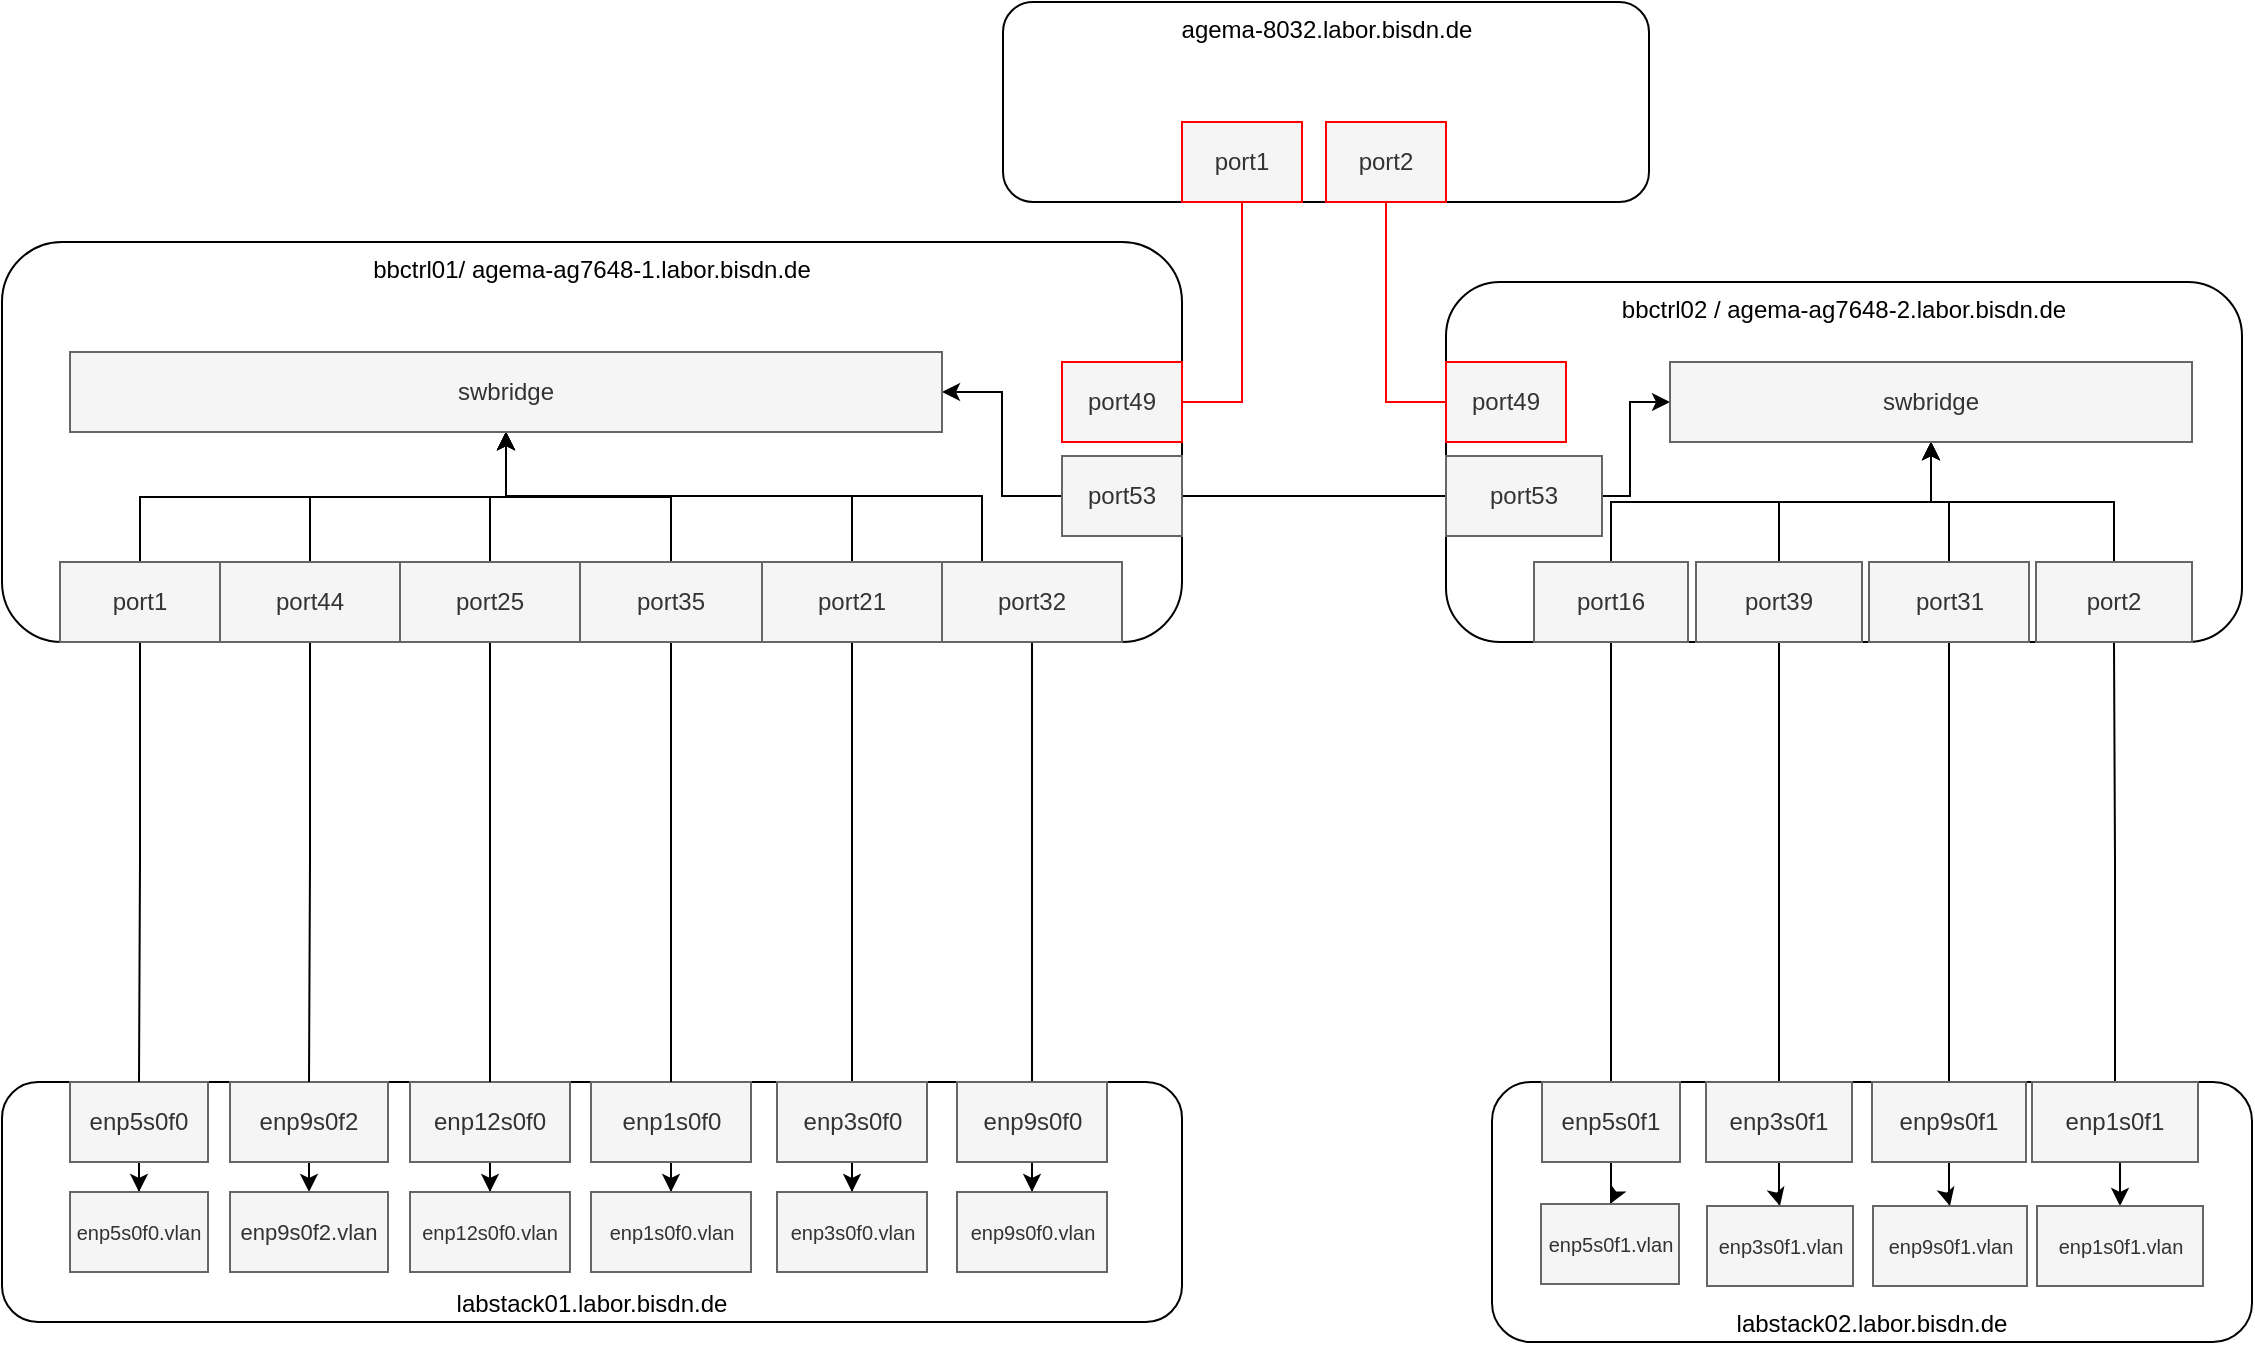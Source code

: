 <mxfile version="11.0.2" type="device"><diagram id="lsZQ-V2RDHxiX4NjPRCJ" name="Page-1"><mxGraphModel dx="2090" dy="1744" grid="1" gridSize="10" guides="1" tooltips="1" connect="1" arrows="1" fold="1" page="1" pageScale="1" pageWidth="850" pageHeight="1100" math="0" shadow="0"><root><mxCell id="0"/><mxCell id="1" parent="0"/><mxCell id="KH5JVCjH7knFbyc798EE-2" value="labstack01.labor.bisdn.de" style="rounded=1;whiteSpace=wrap;html=1;verticalAlign=bottom;" vertex="1" parent="1"><mxGeometry x="-360" y="280" width="590" height="120" as="geometry"/></mxCell><mxCell id="KH5JVCjH7knFbyc798EE-3" value="&lt;div&gt;labstack02.labor.bisdn.de&lt;/div&gt;" style="rounded=1;whiteSpace=wrap;html=1;verticalAlign=bottom;" vertex="1" parent="1"><mxGeometry x="385" y="280" width="380" height="130" as="geometry"/></mxCell><mxCell id="KH5JVCjH7knFbyc798EE-4" style="edgeStyle=orthogonalEdgeStyle;rounded=0;orthogonalLoop=1;jettySize=auto;html=1;exitX=0.5;exitY=0;exitDx=0;exitDy=0;entryX=0.5;entryY=1;entryDx=0;entryDy=0;endArrow=none;endFill=0;endSize=18;" edge="1" parent="1" source="KH5JVCjH7knFbyc798EE-5" target="KH5JVCjH7knFbyc798EE-22"><mxGeometry relative="1" as="geometry"/></mxCell><mxCell id="KH5JVCjH7knFbyc798EE-86" value="" style="edgeStyle=orthogonalEdgeStyle;rounded=0;orthogonalLoop=1;jettySize=auto;html=1;" edge="1" parent="1" source="KH5JVCjH7knFbyc798EE-5" target="KH5JVCjH7knFbyc798EE-85"><mxGeometry relative="1" as="geometry"/></mxCell><mxCell id="KH5JVCjH7knFbyc798EE-5" value="enp5s0f1" style="rounded=0;whiteSpace=wrap;html=1;fillColor=#f5f5f5;strokeColor=#666666;fontColor=#333333;" vertex="1" parent="1"><mxGeometry x="410" y="280" width="69" height="40" as="geometry"/></mxCell><mxCell id="KH5JVCjH7knFbyc798EE-85" value="&lt;font style=&quot;font-size: 10px&quot;&gt;enp5s0f1.vlan&lt;/font&gt;" style="rounded=0;whiteSpace=wrap;html=1;fillColor=#f5f5f5;strokeColor=#666666;fontColor=#333333;" vertex="1" parent="1"><mxGeometry x="409.5" y="341" width="69" height="40" as="geometry"/></mxCell><mxCell id="KH5JVCjH7knFbyc798EE-6" style="edgeStyle=orthogonalEdgeStyle;rounded=0;orthogonalLoop=1;jettySize=auto;html=1;exitX=0.5;exitY=0;exitDx=0;exitDy=0;entryX=0.5;entryY=1;entryDx=0;entryDy=0;endArrow=none;endFill=0;endSize=18;" edge="1" parent="1" source="KH5JVCjH7knFbyc798EE-7" target="KH5JVCjH7knFbyc798EE-23"><mxGeometry relative="1" as="geometry"/></mxCell><mxCell id="KH5JVCjH7knFbyc798EE-89" value="" style="edgeStyle=orthogonalEdgeStyle;rounded=0;orthogonalLoop=1;jettySize=auto;html=1;" edge="1" parent="1" source="KH5JVCjH7knFbyc798EE-7" target="KH5JVCjH7knFbyc798EE-88"><mxGeometry relative="1" as="geometry"/></mxCell><mxCell id="KH5JVCjH7knFbyc798EE-7" value="enp3s0f1" style="rounded=0;whiteSpace=wrap;html=1;fillColor=#f5f5f5;strokeColor=#666666;fontColor=#333333;" vertex="1" parent="1"><mxGeometry x="492" y="280" width="73" height="40" as="geometry"/></mxCell><mxCell id="KH5JVCjH7knFbyc798EE-88" value="&lt;font style=&quot;font-size: 10px&quot;&gt;enp3s0f1.vlan&lt;/font&gt;" style="rounded=0;whiteSpace=wrap;html=1;fillColor=#f5f5f5;strokeColor=#666666;fontColor=#333333;" vertex="1" parent="1"><mxGeometry x="492.5" y="342" width="73" height="40" as="geometry"/></mxCell><mxCell id="KH5JVCjH7knFbyc798EE-8" style="edgeStyle=orthogonalEdgeStyle;rounded=0;orthogonalLoop=1;jettySize=auto;html=1;exitX=0.5;exitY=0;exitDx=0;exitDy=0;entryX=0.5;entryY=1;entryDx=0;entryDy=0;endArrow=none;endFill=0;endSize=18;" edge="1" parent="1" source="KH5JVCjH7knFbyc798EE-9" target="KH5JVCjH7knFbyc798EE-24"><mxGeometry relative="1" as="geometry"/></mxCell><mxCell id="KH5JVCjH7knFbyc798EE-93" style="edgeStyle=orthogonalEdgeStyle;rounded=0;orthogonalLoop=1;jettySize=auto;html=1;exitX=0.5;exitY=1;exitDx=0;exitDy=0;entryX=0.5;entryY=0;entryDx=0;entryDy=0;" edge="1" parent="1" source="KH5JVCjH7knFbyc798EE-9" target="KH5JVCjH7knFbyc798EE-92"><mxGeometry relative="1" as="geometry"/></mxCell><mxCell id="KH5JVCjH7knFbyc798EE-9" value="enp1s0f1" style="rounded=0;whiteSpace=wrap;html=1;fillColor=#f5f5f5;strokeColor=#666666;fontColor=#333333;" vertex="1" parent="1"><mxGeometry x="655" y="280" width="83" height="40" as="geometry"/></mxCell><mxCell id="KH5JVCjH7knFbyc798EE-92" value="&lt;font style=&quot;font-size: 10px&quot;&gt;enp1s0f1.vlan&lt;br&gt;&lt;/font&gt;" style="rounded=0;whiteSpace=wrap;html=1;fillColor=#f5f5f5;strokeColor=#666666;fontColor=#333333;" vertex="1" parent="1"><mxGeometry x="657.5" y="342" width="83" height="40" as="geometry"/></mxCell><mxCell id="KH5JVCjH7knFbyc798EE-10" style="edgeStyle=orthogonalEdgeStyle;rounded=0;orthogonalLoop=1;jettySize=auto;html=1;exitX=0.5;exitY=0;exitDx=0;exitDy=0;entryX=0.5;entryY=1;entryDx=0;entryDy=0;endArrow=none;endFill=0;endSize=18;" edge="1" parent="1" source="KH5JVCjH7knFbyc798EE-11" target="KH5JVCjH7knFbyc798EE-25"><mxGeometry relative="1" as="geometry"/></mxCell><mxCell id="KH5JVCjH7knFbyc798EE-91" value="" style="edgeStyle=orthogonalEdgeStyle;rounded=0;orthogonalLoop=1;jettySize=auto;html=1;" edge="1" parent="1" source="KH5JVCjH7knFbyc798EE-11" target="KH5JVCjH7knFbyc798EE-90"><mxGeometry relative="1" as="geometry"/></mxCell><mxCell id="KH5JVCjH7knFbyc798EE-11" value="&lt;div&gt;enp9s0f1&lt;/div&gt;" style="rounded=0;whiteSpace=wrap;html=1;fillColor=#f5f5f5;strokeColor=#666666;fontColor=#333333;" vertex="1" parent="1"><mxGeometry x="575" y="280" width="77" height="40" as="geometry"/></mxCell><mxCell id="KH5JVCjH7knFbyc798EE-90" value="&lt;div&gt;&lt;font style=&quot;font-size: 10px&quot;&gt;enp9s0f1.vlan&lt;/font&gt;&lt;/div&gt;" style="rounded=0;whiteSpace=wrap;html=1;fillColor=#f5f5f5;strokeColor=#666666;fontColor=#333333;" vertex="1" parent="1"><mxGeometry x="575.5" y="342" width="77" height="40" as="geometry"/></mxCell><mxCell id="KH5JVCjH7knFbyc798EE-84" value="" style="edgeStyle=orthogonalEdgeStyle;rounded=0;orthogonalLoop=1;jettySize=auto;html=1;" edge="1" parent="1" source="KH5JVCjH7knFbyc798EE-12" target="KH5JVCjH7knFbyc798EE-83"><mxGeometry relative="1" as="geometry"/></mxCell><mxCell id="KH5JVCjH7knFbyc798EE-12" value="enp5s0f0" style="rounded=0;whiteSpace=wrap;html=1;fillColor=#f5f5f5;strokeColor=#666666;fontColor=#333333;direction=west;" vertex="1" parent="1"><mxGeometry x="-326" y="280" width="69" height="40" as="geometry"/></mxCell><mxCell id="KH5JVCjH7knFbyc798EE-83" value="&lt;font style=&quot;font-size: 10px&quot;&gt;enp5s0f0.vlan&lt;/font&gt;" style="rounded=0;whiteSpace=wrap;html=1;fillColor=#f5f5f5;strokeColor=#666666;fontColor=#333333;direction=west;" vertex="1" parent="1"><mxGeometry x="-326" y="335" width="69" height="40" as="geometry"/></mxCell><mxCell id="KH5JVCjH7knFbyc798EE-82" style="edgeStyle=orthogonalEdgeStyle;rounded=0;orthogonalLoop=1;jettySize=auto;html=1;exitX=0.5;exitY=0;exitDx=0;exitDy=0;entryX=0.5;entryY=1;entryDx=0;entryDy=0;" edge="1" parent="1" source="KH5JVCjH7knFbyc798EE-13" target="KH5JVCjH7knFbyc798EE-72"><mxGeometry relative="1" as="geometry"/></mxCell><mxCell id="KH5JVCjH7knFbyc798EE-13" value="enp9s0f2" style="rounded=0;whiteSpace=wrap;html=1;fillColor=#f5f5f5;strokeColor=#666666;fontColor=#333333;direction=west;" vertex="1" parent="1"><mxGeometry x="-246" y="280" width="79" height="40" as="geometry"/></mxCell><mxCell id="KH5JVCjH7knFbyc798EE-72" value="&lt;font style=&quot;font-size: 11px&quot;&gt;enp9s0f2.vlan&lt;/font&gt;" style="rounded=0;whiteSpace=wrap;html=1;fillColor=#f5f5f5;strokeColor=#666666;fontColor=#333333;direction=west;" vertex="1" parent="1"><mxGeometry x="-246" y="335" width="79" height="40" as="geometry"/></mxCell><mxCell id="KH5JVCjH7knFbyc798EE-77" value="" style="edgeStyle=orthogonalEdgeStyle;rounded=0;orthogonalLoop=1;jettySize=auto;html=1;" edge="1" parent="1" source="KH5JVCjH7knFbyc798EE-14" target="KH5JVCjH7knFbyc798EE-76"><mxGeometry relative="1" as="geometry"/></mxCell><mxCell id="KH5JVCjH7knFbyc798EE-14" value="enp1s0f0" style="rounded=0;whiteSpace=wrap;html=1;fillColor=#f5f5f5;strokeColor=#666666;fontColor=#333333;direction=west;" vertex="1" parent="1"><mxGeometry x="-65.5" y="280" width="80" height="40" as="geometry"/></mxCell><mxCell id="KH5JVCjH7knFbyc798EE-76" value="&lt;font style=&quot;font-size: 10px&quot;&gt;enp1s0f0.vlan&lt;/font&gt;" style="rounded=0;whiteSpace=wrap;html=1;fillColor=#f5f5f5;strokeColor=#666666;fontColor=#333333;direction=west;" vertex="1" parent="1"><mxGeometry x="-65.5" y="335" width="80" height="40" as="geometry"/></mxCell><mxCell id="KH5JVCjH7knFbyc798EE-75" value="" style="edgeStyle=orthogonalEdgeStyle;rounded=0;orthogonalLoop=1;jettySize=auto;html=1;" edge="1" parent="1" source="KH5JVCjH7knFbyc798EE-15" target="KH5JVCjH7knFbyc798EE-74"><mxGeometry relative="1" as="geometry"/></mxCell><mxCell id="KH5JVCjH7knFbyc798EE-15" value="&lt;div&gt;enp12s0f0&lt;/div&gt;" style="rounded=0;whiteSpace=wrap;html=1;fillColor=#f5f5f5;strokeColor=#666666;fontColor=#333333;direction=west;" vertex="1" parent="1"><mxGeometry x="-156" y="280" width="80" height="40" as="geometry"/></mxCell><mxCell id="KH5JVCjH7knFbyc798EE-74" value="&lt;div&gt;&lt;font style=&quot;font-size: 10px&quot;&gt;enp12s0f0.vlan&lt;/font&gt;&lt;/div&gt;" style="rounded=0;whiteSpace=wrap;html=1;fillColor=#f5f5f5;strokeColor=#666666;fontColor=#333333;direction=west;" vertex="1" parent="1"><mxGeometry x="-156" y="335" width="80" height="40" as="geometry"/></mxCell><mxCell id="KH5JVCjH7knFbyc798EE-16" style="edgeStyle=orthogonalEdgeStyle;rounded=0;orthogonalLoop=1;jettySize=auto;html=1;exitX=0.5;exitY=1;exitDx=0;exitDy=0;entryX=0.5;entryY=1;entryDx=0;entryDy=0;endArrow=none;endFill=0;endSize=18;" edge="1" parent="1" source="KH5JVCjH7knFbyc798EE-17" target="KH5JVCjH7knFbyc798EE-34"><mxGeometry relative="1" as="geometry"/></mxCell><mxCell id="KH5JVCjH7knFbyc798EE-81" value="" style="edgeStyle=orthogonalEdgeStyle;rounded=0;orthogonalLoop=1;jettySize=auto;html=1;" edge="1" parent="1" source="KH5JVCjH7knFbyc798EE-17" target="KH5JVCjH7knFbyc798EE-80"><mxGeometry relative="1" as="geometry"/></mxCell><mxCell id="KH5JVCjH7knFbyc798EE-17" value="enp9s0f0" style="rounded=0;whiteSpace=wrap;html=1;fillColor=#f5f5f5;strokeColor=#666666;fontColor=#333333;direction=west;" vertex="1" parent="1"><mxGeometry x="117.5" y="280" width="75" height="40" as="geometry"/></mxCell><mxCell id="KH5JVCjH7knFbyc798EE-80" value="&lt;font style=&quot;font-size: 10px&quot;&gt;enp9s0f0.vlan&lt;/font&gt;" style="rounded=0;whiteSpace=wrap;html=1;fillColor=#f5f5f5;strokeColor=#666666;fontColor=#333333;direction=east;" vertex="1" parent="1"><mxGeometry x="117.5" y="335" width="75" height="40" as="geometry"/></mxCell><mxCell id="KH5JVCjH7knFbyc798EE-18" style="edgeStyle=orthogonalEdgeStyle;rounded=0;orthogonalLoop=1;jettySize=auto;html=1;exitX=0.5;exitY=1;exitDx=0;exitDy=0;entryX=0.5;entryY=1;entryDx=0;entryDy=0;endArrow=none;endFill=0;endSize=18;" edge="1" parent="1" source="KH5JVCjH7knFbyc798EE-19" target="KH5JVCjH7knFbyc798EE-35"><mxGeometry relative="1" as="geometry"/></mxCell><mxCell id="KH5JVCjH7knFbyc798EE-79" value="" style="edgeStyle=orthogonalEdgeStyle;rounded=0;orthogonalLoop=1;jettySize=auto;html=1;" edge="1" parent="1" source="KH5JVCjH7knFbyc798EE-19" target="KH5JVCjH7knFbyc798EE-78"><mxGeometry relative="1" as="geometry"/></mxCell><mxCell id="KH5JVCjH7knFbyc798EE-19" value="&lt;div&gt;enp3s0f0&lt;/div&gt;" style="rounded=0;whiteSpace=wrap;html=1;fillColor=#f5f5f5;strokeColor=#666666;fontColor=#333333;direction=west;" vertex="1" parent="1"><mxGeometry x="27.5" y="280" width="75" height="40" as="geometry"/></mxCell><mxCell id="KH5JVCjH7knFbyc798EE-78" value="&lt;div&gt;&lt;font style=&quot;font-size: 10px&quot;&gt;enp3s0f0.vlan&lt;/font&gt;&lt;/div&gt;" style="rounded=0;whiteSpace=wrap;html=1;fillColor=#f5f5f5;strokeColor=#666666;fontColor=#333333;direction=west;" vertex="1" parent="1"><mxGeometry x="27.5" y="335" width="75" height="40" as="geometry"/></mxCell><mxCell id="KH5JVCjH7knFbyc798EE-20" value="bbctrl01/ agema-ag7648-1.labor.bisdn.de" style="rounded=1;whiteSpace=wrap;html=1;verticalAlign=top;align=center;" vertex="1" parent="1"><mxGeometry x="-360" y="-140" width="590" height="200" as="geometry"/></mxCell><mxCell id="KH5JVCjH7knFbyc798EE-21" value="&lt;div&gt;bbctrl02 / agema-ag7648-2.labor.bisdn.de&lt;br&gt;&lt;/div&gt;" style="rounded=1;whiteSpace=wrap;html=1;verticalAlign=top;align=center;" vertex="1" parent="1"><mxGeometry x="362" y="-120" width="398" height="180" as="geometry"/></mxCell><mxCell id="KH5JVCjH7knFbyc798EE-64" style="edgeStyle=orthogonalEdgeStyle;rounded=0;orthogonalLoop=1;jettySize=auto;html=1;exitX=0.5;exitY=0;exitDx=0;exitDy=0;" edge="1" parent="1" source="KH5JVCjH7knFbyc798EE-22" target="KH5JVCjH7knFbyc798EE-62"><mxGeometry relative="1" as="geometry"/></mxCell><mxCell id="KH5JVCjH7knFbyc798EE-22" value="port16&lt;br style=&quot;font-size: 10px&quot;&gt;" style="rounded=0;whiteSpace=wrap;html=1;fillColor=#f5f5f5;strokeColor=#666666;fontColor=#333333;" vertex="1" parent="1"><mxGeometry x="406" y="20" width="77" height="40" as="geometry"/></mxCell><mxCell id="KH5JVCjH7knFbyc798EE-65" style="edgeStyle=orthogonalEdgeStyle;rounded=0;orthogonalLoop=1;jettySize=auto;html=1;exitX=0.5;exitY=0;exitDx=0;exitDy=0;" edge="1" parent="1" source="KH5JVCjH7knFbyc798EE-23" target="KH5JVCjH7knFbyc798EE-62"><mxGeometry relative="1" as="geometry"/></mxCell><mxCell id="KH5JVCjH7knFbyc798EE-23" value="port39" style="rounded=0;whiteSpace=wrap;html=1;fillColor=#f5f5f5;strokeColor=#666666;fontColor=#333333;" vertex="1" parent="1"><mxGeometry x="487" y="20" width="83" height="40" as="geometry"/></mxCell><mxCell id="KH5JVCjH7knFbyc798EE-67" style="edgeStyle=orthogonalEdgeStyle;rounded=0;orthogonalLoop=1;jettySize=auto;html=1;exitX=0.5;exitY=0;exitDx=0;exitDy=0;" edge="1" parent="1" source="KH5JVCjH7knFbyc798EE-24" target="KH5JVCjH7knFbyc798EE-62"><mxGeometry relative="1" as="geometry"/></mxCell><mxCell id="KH5JVCjH7knFbyc798EE-24" value="port2" style="rounded=0;whiteSpace=wrap;html=1;fillColor=#f5f5f5;strokeColor=#666666;fontColor=#333333;" vertex="1" parent="1"><mxGeometry x="657" y="20" width="78" height="40" as="geometry"/></mxCell><mxCell id="KH5JVCjH7knFbyc798EE-66" style="edgeStyle=orthogonalEdgeStyle;rounded=0;orthogonalLoop=1;jettySize=auto;html=1;exitX=0.5;exitY=0;exitDx=0;exitDy=0;" edge="1" parent="1" source="KH5JVCjH7knFbyc798EE-25" target="KH5JVCjH7knFbyc798EE-62"><mxGeometry relative="1" as="geometry"/></mxCell><mxCell id="KH5JVCjH7knFbyc798EE-25" value="port31" style="rounded=0;whiteSpace=wrap;html=1;fillColor=#f5f5f5;strokeColor=#666666;fontColor=#333333;" vertex="1" parent="1"><mxGeometry x="573.5" y="20" width="80" height="40" as="geometry"/></mxCell><mxCell id="KH5JVCjH7knFbyc798EE-26" style="edgeStyle=orthogonalEdgeStyle;rounded=0;orthogonalLoop=1;jettySize=auto;html=1;exitX=0.5;exitY=1;exitDx=0;exitDy=0;entryX=0.5;entryY=1;entryDx=0;entryDy=0;endArrow=none;endFill=0;endSize=18;" edge="1" parent="1" source="KH5JVCjH7knFbyc798EE-27" target="KH5JVCjH7knFbyc798EE-12"><mxGeometry relative="1" as="geometry"/></mxCell><mxCell id="KH5JVCjH7knFbyc798EE-47" style="edgeStyle=orthogonalEdgeStyle;rounded=0;orthogonalLoop=1;jettySize=auto;html=1;exitX=0.5;exitY=0;exitDx=0;exitDy=0;" edge="1" parent="1" source="KH5JVCjH7knFbyc798EE-27" target="KH5JVCjH7knFbyc798EE-46"><mxGeometry relative="1" as="geometry"/></mxCell><mxCell id="KH5JVCjH7knFbyc798EE-27" value="port1" style="rounded=0;whiteSpace=wrap;html=1;fillColor=#f5f5f5;strokeColor=#666666;fontColor=#333333;" vertex="1" parent="1"><mxGeometry x="-331" y="20" width="80" height="40" as="geometry"/></mxCell><mxCell id="KH5JVCjH7knFbyc798EE-28" style="edgeStyle=orthogonalEdgeStyle;rounded=0;orthogonalLoop=1;jettySize=auto;html=1;exitX=0.5;exitY=1;exitDx=0;exitDy=0;entryX=0.5;entryY=1;entryDx=0;entryDy=0;endArrow=none;endFill=0;endSize=18;" edge="1" parent="1" source="KH5JVCjH7knFbyc798EE-29" target="KH5JVCjH7knFbyc798EE-13"><mxGeometry relative="1" as="geometry"/></mxCell><mxCell id="KH5JVCjH7knFbyc798EE-48" style="edgeStyle=orthogonalEdgeStyle;rounded=0;orthogonalLoop=1;jettySize=auto;html=1;exitX=0.5;exitY=0;exitDx=0;exitDy=0;" edge="1" parent="1" source="KH5JVCjH7knFbyc798EE-29" target="KH5JVCjH7knFbyc798EE-46"><mxGeometry relative="1" as="geometry"/></mxCell><mxCell id="KH5JVCjH7knFbyc798EE-29" value="port44" style="rounded=0;whiteSpace=wrap;html=1;fillColor=#f5f5f5;strokeColor=#666666;fontColor=#333333;" vertex="1" parent="1"><mxGeometry x="-251" y="20" width="90" height="40" as="geometry"/></mxCell><mxCell id="KH5JVCjH7knFbyc798EE-30" style="edgeStyle=orthogonalEdgeStyle;rounded=0;orthogonalLoop=1;jettySize=auto;html=1;exitX=0.5;exitY=1;exitDx=0;exitDy=0;entryX=0.5;entryY=1;entryDx=0;entryDy=0;endArrow=none;endFill=0;endSize=18;" edge="1" parent="1" source="KH5JVCjH7knFbyc798EE-31" target="KH5JVCjH7knFbyc798EE-14"><mxGeometry relative="1" as="geometry"/></mxCell><mxCell id="KH5JVCjH7knFbyc798EE-50" style="edgeStyle=orthogonalEdgeStyle;rounded=0;orthogonalLoop=1;jettySize=auto;html=1;exitX=0.5;exitY=0;exitDx=0;exitDy=0;" edge="1" parent="1" source="KH5JVCjH7knFbyc798EE-31" target="KH5JVCjH7knFbyc798EE-46"><mxGeometry relative="1" as="geometry"/></mxCell><mxCell id="KH5JVCjH7knFbyc798EE-31" value="port35" style="rounded=0;whiteSpace=wrap;html=1;fillColor=#f5f5f5;strokeColor=#666666;fontColor=#333333;" vertex="1" parent="1"><mxGeometry x="-71" y="20" width="91" height="40" as="geometry"/></mxCell><mxCell id="KH5JVCjH7knFbyc798EE-32" style="edgeStyle=orthogonalEdgeStyle;rounded=0;orthogonalLoop=1;jettySize=auto;html=1;exitX=0.5;exitY=1;exitDx=0;exitDy=0;entryX=0.5;entryY=1;entryDx=0;entryDy=0;endArrow=none;endFill=0;endSize=18;" edge="1" parent="1" source="KH5JVCjH7knFbyc798EE-33" target="KH5JVCjH7knFbyc798EE-15"><mxGeometry relative="1" as="geometry"/></mxCell><mxCell id="KH5JVCjH7knFbyc798EE-49" style="edgeStyle=orthogonalEdgeStyle;rounded=0;orthogonalLoop=1;jettySize=auto;html=1;exitX=0.5;exitY=0;exitDx=0;exitDy=0;" edge="1" parent="1" source="KH5JVCjH7knFbyc798EE-33" target="KH5JVCjH7knFbyc798EE-46"><mxGeometry relative="1" as="geometry"/></mxCell><mxCell id="KH5JVCjH7knFbyc798EE-33" value="port25" style="rounded=0;whiteSpace=wrap;html=1;fillColor=#f5f5f5;strokeColor=#666666;fontColor=#333333;" vertex="1" parent="1"><mxGeometry x="-161" y="20" width="90" height="40" as="geometry"/></mxCell><mxCell id="KH5JVCjH7knFbyc798EE-52" style="edgeStyle=orthogonalEdgeStyle;rounded=0;orthogonalLoop=1;jettySize=auto;html=1;exitX=0.5;exitY=0;exitDx=0;exitDy=0;" edge="1" parent="1" source="KH5JVCjH7knFbyc798EE-34" target="KH5JVCjH7knFbyc798EE-46"><mxGeometry relative="1" as="geometry"><Array as="points"><mxPoint x="130" y="20"/><mxPoint x="130" y="-13"/><mxPoint x="-108" y="-13"/></Array></mxGeometry></mxCell><mxCell id="KH5JVCjH7knFbyc798EE-34" value="&lt;div&gt;port32&lt;/div&gt;" style="rounded=0;whiteSpace=wrap;html=1;fillColor=#f5f5f5;strokeColor=#666666;fontColor=#333333;" vertex="1" parent="1"><mxGeometry x="110" y="20" width="90" height="40" as="geometry"/></mxCell><mxCell id="KH5JVCjH7knFbyc798EE-51" style="edgeStyle=orthogonalEdgeStyle;rounded=0;orthogonalLoop=1;jettySize=auto;html=1;exitX=0.5;exitY=0;exitDx=0;exitDy=0;" edge="1" parent="1" source="KH5JVCjH7knFbyc798EE-35" target="KH5JVCjH7knFbyc798EE-46"><mxGeometry relative="1" as="geometry"><Array as="points"><mxPoint x="65" y="-13"/><mxPoint x="-108" y="-13"/></Array></mxGeometry></mxCell><mxCell id="KH5JVCjH7knFbyc798EE-35" value="port21" style="rounded=0;whiteSpace=wrap;html=1;fillColor=#f5f5f5;strokeColor=#666666;fontColor=#333333;" vertex="1" parent="1"><mxGeometry x="20" y="20" width="90" height="40" as="geometry"/></mxCell><mxCell id="KH5JVCjH7knFbyc798EE-36" style="edgeStyle=orthogonalEdgeStyle;rounded=0;orthogonalLoop=1;jettySize=auto;html=1;exitX=1;exitY=0.5;exitDx=0;exitDy=0;entryX=0;entryY=0.5;entryDx=0;entryDy=0;endArrow=none;endFill=0;endSize=18;" edge="1" parent="1" source="KH5JVCjH7knFbyc798EE-37" target="KH5JVCjH7knFbyc798EE-38"><mxGeometry relative="1" as="geometry"/></mxCell><mxCell id="KH5JVCjH7knFbyc798EE-59" style="edgeStyle=orthogonalEdgeStyle;rounded=0;orthogonalLoop=1;jettySize=auto;html=1;exitX=0;exitY=0.5;exitDx=0;exitDy=0;entryX=1;entryY=0.5;entryDx=0;entryDy=0;" edge="1" parent="1" source="KH5JVCjH7knFbyc798EE-37" target="KH5JVCjH7knFbyc798EE-46"><mxGeometry relative="1" as="geometry"/></mxCell><mxCell id="KH5JVCjH7knFbyc798EE-37" value="&lt;div&gt;port53&lt;/div&gt;" style="rounded=0;whiteSpace=wrap;html=1;fillColor=#f5f5f5;strokeColor=#666666;fontColor=#333333;" vertex="1" parent="1"><mxGeometry x="170" y="-33" width="60" height="40" as="geometry"/></mxCell><mxCell id="KH5JVCjH7knFbyc798EE-63" style="edgeStyle=orthogonalEdgeStyle;rounded=0;orthogonalLoop=1;jettySize=auto;html=1;exitX=1;exitY=0.5;exitDx=0;exitDy=0;entryX=0;entryY=0.5;entryDx=0;entryDy=0;" edge="1" parent="1" source="KH5JVCjH7knFbyc798EE-38" target="KH5JVCjH7knFbyc798EE-62"><mxGeometry relative="1" as="geometry"><Array as="points"><mxPoint x="454" y="-13"/><mxPoint x="454" y="-60"/></Array></mxGeometry></mxCell><mxCell id="KH5JVCjH7knFbyc798EE-38" value="&lt;div&gt;port53&lt;/div&gt;" style="rounded=0;whiteSpace=wrap;html=1;fillColor=#f5f5f5;strokeColor=#666666;fontColor=#333333;" vertex="1" parent="1"><mxGeometry x="362" y="-33" width="78" height="40" as="geometry"/></mxCell><mxCell id="KH5JVCjH7knFbyc798EE-39" value="agema-8032.labor.bisdn.de" style="rounded=1;whiteSpace=wrap;html=1;verticalAlign=top;align=center;" vertex="1" parent="1"><mxGeometry x="140.5" y="-260" width="323" height="100" as="geometry"/></mxCell><mxCell id="KH5JVCjH7knFbyc798EE-40" style="edgeStyle=orthogonalEdgeStyle;rounded=0;orthogonalLoop=1;jettySize=auto;html=1;exitX=0.5;exitY=1;exitDx=0;exitDy=0;entryX=1;entryY=0.5;entryDx=0;entryDy=0;endArrow=none;endFill=0;endSize=18;strokeColor=#FF0000;" edge="1" parent="1" source="KH5JVCjH7knFbyc798EE-41" target="KH5JVCjH7knFbyc798EE-43"><mxGeometry relative="1" as="geometry"/></mxCell><mxCell id="KH5JVCjH7knFbyc798EE-41" value="&lt;div&gt;port1&lt;/div&gt;" style="rounded=0;whiteSpace=wrap;html=1;fillColor=#f5f5f5;strokeColor=#FF0000;fontColor=#333333;" vertex="1" parent="1"><mxGeometry x="230" y="-200" width="60" height="40" as="geometry"/></mxCell><mxCell id="KH5JVCjH7knFbyc798EE-42" value="&lt;div&gt;port2&lt;/div&gt;" style="rounded=0;whiteSpace=wrap;html=1;fillColor=#f5f5f5;strokeColor=#FF0000;fontColor=#333333;" vertex="1" parent="1"><mxGeometry x="302" y="-200" width="60" height="40" as="geometry"/></mxCell><mxCell id="KH5JVCjH7knFbyc798EE-43" value="&lt;div&gt;port49&lt;/div&gt;" style="rounded=0;whiteSpace=wrap;html=1;fillColor=#f5f5f5;strokeColor=#FF0000;fontColor=#333333;" vertex="1" parent="1"><mxGeometry x="170" y="-80" width="60" height="40" as="geometry"/></mxCell><mxCell id="KH5JVCjH7knFbyc798EE-44" style="edgeStyle=orthogonalEdgeStyle;rounded=0;orthogonalLoop=1;jettySize=auto;html=1;exitX=0;exitY=0.5;exitDx=0;exitDy=0;entryX=0.5;entryY=1;entryDx=0;entryDy=0;endArrow=none;endFill=0;endSize=18;strokeColor=#FF0000;" edge="1" parent="1" source="KH5JVCjH7knFbyc798EE-45" target="KH5JVCjH7knFbyc798EE-42"><mxGeometry relative="1" as="geometry"/></mxCell><mxCell id="KH5JVCjH7knFbyc798EE-45" value="&lt;div&gt;port49&lt;/div&gt;" style="rounded=0;whiteSpace=wrap;html=1;fillColor=#f5f5f5;strokeColor=#FF0000;fontColor=#333333;" vertex="1" parent="1"><mxGeometry x="362" y="-80" width="60" height="40" as="geometry"/></mxCell><mxCell id="KH5JVCjH7knFbyc798EE-46" value="swbridge" style="rounded=0;whiteSpace=wrap;html=1;fillColor=#f5f5f5;strokeColor=#666666;fontColor=#333333;" vertex="1" parent="1"><mxGeometry x="-326" y="-85" width="436" height="40" as="geometry"/></mxCell><mxCell id="KH5JVCjH7knFbyc798EE-62" value="swbridge" style="rounded=0;whiteSpace=wrap;html=1;fillColor=#f5f5f5;strokeColor=#666666;fontColor=#333333;" vertex="1" parent="1"><mxGeometry x="474" y="-80" width="261" height="40" as="geometry"/></mxCell></root></mxGraphModel></diagram></mxfile>